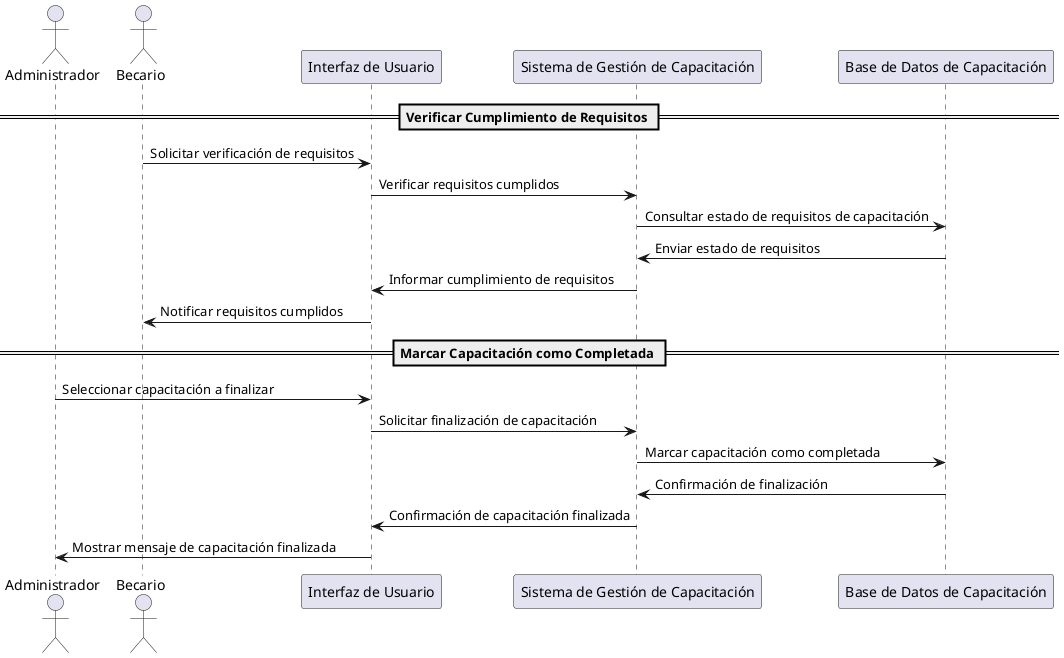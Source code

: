 @startuml
actor Administrador
actor Becario
participant "Interfaz de Usuario" as UI
participant "Sistema de Gestión de Capacitación" as Sistema
participant "Base de Datos de Capacitación" as BD

== Verificar Cumplimiento de Requisitos ==
Becario -> UI: Solicitar verificación de requisitos
UI -> Sistema: Verificar requisitos cumplidos
Sistema -> BD: Consultar estado de requisitos de capacitación
BD -> Sistema: Enviar estado de requisitos
Sistema -> UI: Informar cumplimiento de requisitos
UI -> Becario: Notificar requisitos cumplidos

== Marcar Capacitación como Completada ==
Administrador -> UI: Seleccionar capacitación a finalizar
UI -> Sistema: Solicitar finalización de capacitación
Sistema -> BD: Marcar capacitación como completada
BD -> Sistema: Confirmación de finalización
Sistema -> UI: Confirmación de capacitación finalizada
UI -> Administrador: Mostrar mensaje de capacitación finalizada
@enduml
